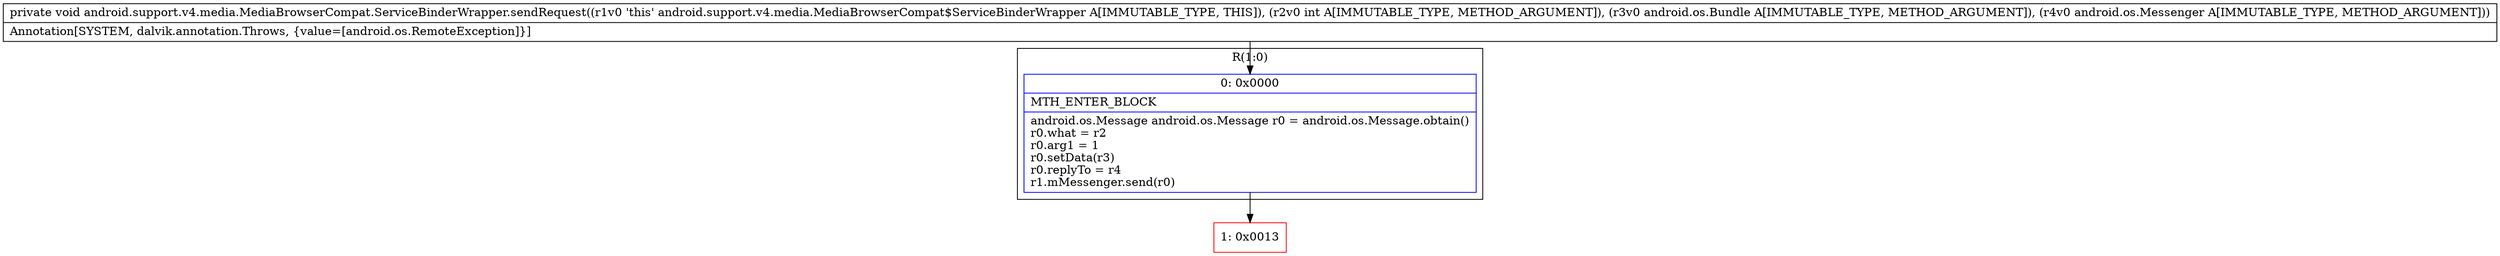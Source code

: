 digraph "CFG forandroid.support.v4.media.MediaBrowserCompat.ServiceBinderWrapper.sendRequest(ILandroid\/os\/Bundle;Landroid\/os\/Messenger;)V" {
subgraph cluster_Region_1056994448 {
label = "R(1:0)";
node [shape=record,color=blue];
Node_0 [shape=record,label="{0\:\ 0x0000|MTH_ENTER_BLOCK\l|android.os.Message android.os.Message r0 = android.os.Message.obtain()\lr0.what = r2\lr0.arg1 = 1\lr0.setData(r3)\lr0.replyTo = r4\lr1.mMessenger.send(r0)\l}"];
}
Node_1 [shape=record,color=red,label="{1\:\ 0x0013}"];
MethodNode[shape=record,label="{private void android.support.v4.media.MediaBrowserCompat.ServiceBinderWrapper.sendRequest((r1v0 'this' android.support.v4.media.MediaBrowserCompat$ServiceBinderWrapper A[IMMUTABLE_TYPE, THIS]), (r2v0 int A[IMMUTABLE_TYPE, METHOD_ARGUMENT]), (r3v0 android.os.Bundle A[IMMUTABLE_TYPE, METHOD_ARGUMENT]), (r4v0 android.os.Messenger A[IMMUTABLE_TYPE, METHOD_ARGUMENT]))  | Annotation[SYSTEM, dalvik.annotation.Throws, \{value=[android.os.RemoteException]\}]\l}"];
MethodNode -> Node_0;
Node_0 -> Node_1;
}

